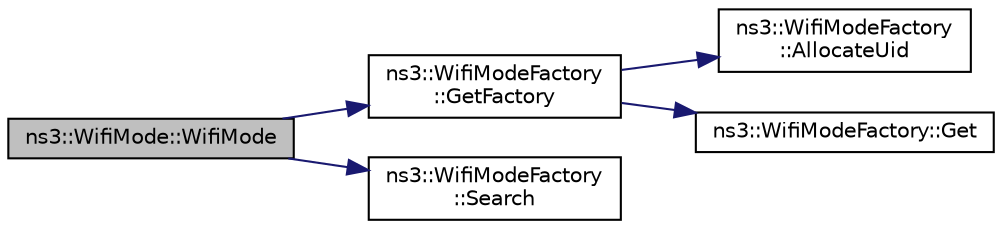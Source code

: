 digraph "ns3::WifiMode::WifiMode"
{
 // LATEX_PDF_SIZE
  edge [fontname="Helvetica",fontsize="10",labelfontname="Helvetica",labelfontsize="10"];
  node [fontname="Helvetica",fontsize="10",shape=record];
  rankdir="LR";
  Node1 [label="ns3::WifiMode::WifiMode",height=0.2,width=0.4,color="black", fillcolor="grey75", style="filled", fontcolor="black",tooltip="Create a WifiMode if the given string represents a valid WifiMode name."];
  Node1 -> Node2 [color="midnightblue",fontsize="10",style="solid",fontname="Helvetica"];
  Node2 [label="ns3::WifiModeFactory\l::GetFactory",height=0.2,width=0.4,color="black", fillcolor="white", style="filled",URL="$classns3_1_1_wifi_mode_factory.html#a9c6f695d733355dee8d74bd1709868fc",tooltip="Return a WifiModeFactory."];
  Node2 -> Node3 [color="midnightblue",fontsize="10",style="solid",fontname="Helvetica"];
  Node3 [label="ns3::WifiModeFactory\l::AllocateUid",height=0.2,width=0.4,color="black", fillcolor="white", style="filled",URL="$classns3_1_1_wifi_mode_factory.html#a89a9c38617bd3f7be4a8919ce9675996",tooltip="Allocate a WifiModeItem from a given uniqueUid."];
  Node2 -> Node4 [color="midnightblue",fontsize="10",style="solid",fontname="Helvetica"];
  Node4 [label="ns3::WifiModeFactory::Get",height=0.2,width=0.4,color="black", fillcolor="white", style="filled",URL="$classns3_1_1_wifi_mode_factory.html#a3086868810ff4347e31c63027726f544",tooltip="Return a WifiModeItem at the given UID index."];
  Node1 -> Node5 [color="midnightblue",fontsize="10",style="solid",fontname="Helvetica"];
  Node5 [label="ns3::WifiModeFactory\l::Search",height=0.2,width=0.4,color="black", fillcolor="white", style="filled",URL="$classns3_1_1_wifi_mode_factory.html#abf2656af097f688696d1e2356489f4c2",tooltip="Search and return WifiMode from a given name."];
}
